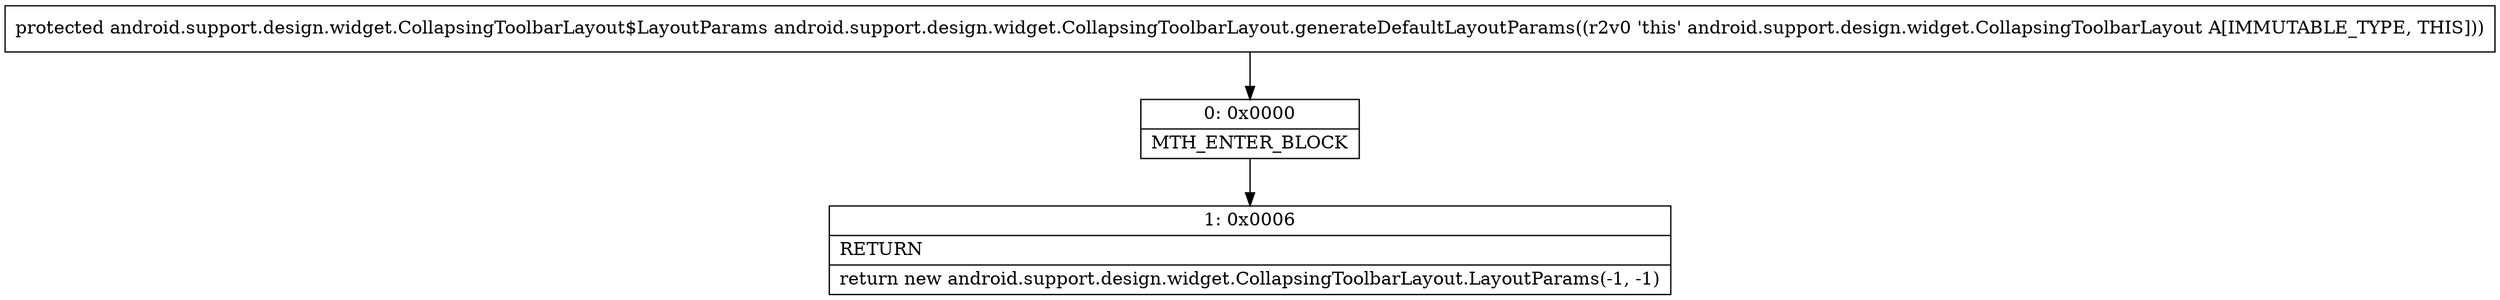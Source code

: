 digraph "CFG forandroid.support.design.widget.CollapsingToolbarLayout.generateDefaultLayoutParams()Landroid\/support\/design\/widget\/CollapsingToolbarLayout$LayoutParams;" {
Node_0 [shape=record,label="{0\:\ 0x0000|MTH_ENTER_BLOCK\l}"];
Node_1 [shape=record,label="{1\:\ 0x0006|RETURN\l|return new android.support.design.widget.CollapsingToolbarLayout.LayoutParams(\-1, \-1)\l}"];
MethodNode[shape=record,label="{protected android.support.design.widget.CollapsingToolbarLayout$LayoutParams android.support.design.widget.CollapsingToolbarLayout.generateDefaultLayoutParams((r2v0 'this' android.support.design.widget.CollapsingToolbarLayout A[IMMUTABLE_TYPE, THIS])) }"];
MethodNode -> Node_0;
Node_0 -> Node_1;
}

